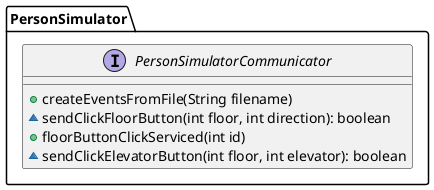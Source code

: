 
,----------------------------------------------------------.
|PersonSimulatorCommunicator                               |
|----------------------------------------------------------|
|----------------------------------------------------------|
|+createEventsFromFile(String filename)                    |
|~sendClickFloorButton(int floor, int direction): boolean  |
|+floorButtonClickServiced(int id)                         |
|~sendClickElevatorButton(int floor, int elevatorNum): boolean|
`----------------------------------------------------------'

@startuml
package PersonSimulator{
interface PersonSimulatorCommunicator {
    + createEventsFromFile(String filename)
    ~ sendClickFloorButton(int floor, int direction): boolean
    + floorButtonClickServiced(int id)
    ~ sendClickElevatorButton(int floor, int elevator): boolean
  }
}
@enduml
